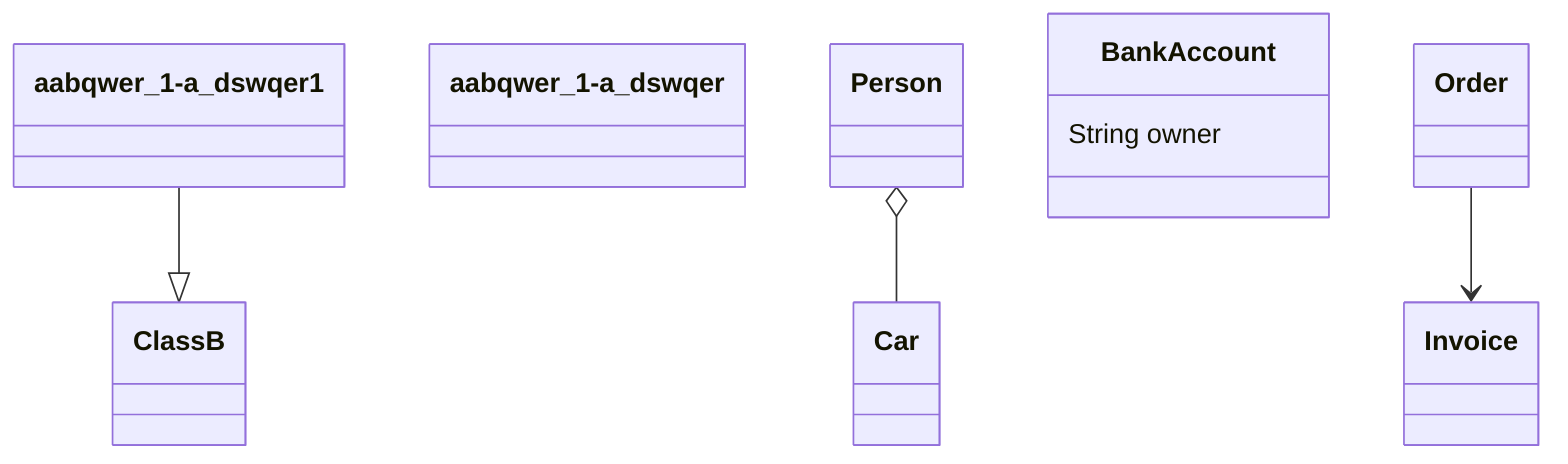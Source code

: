 classDiagram

    class aabqwer_1-a_dswqer1
    class aabqwer_1-a_dswqer1
    class aabqwer_1-a_dswqer1

    class aabqwer_1-a_dswqer
    aabqwer_1-a_dswqer1 --|> ClassB
    Person o-- Car
BankAccount : String owner
Order --> Invoice